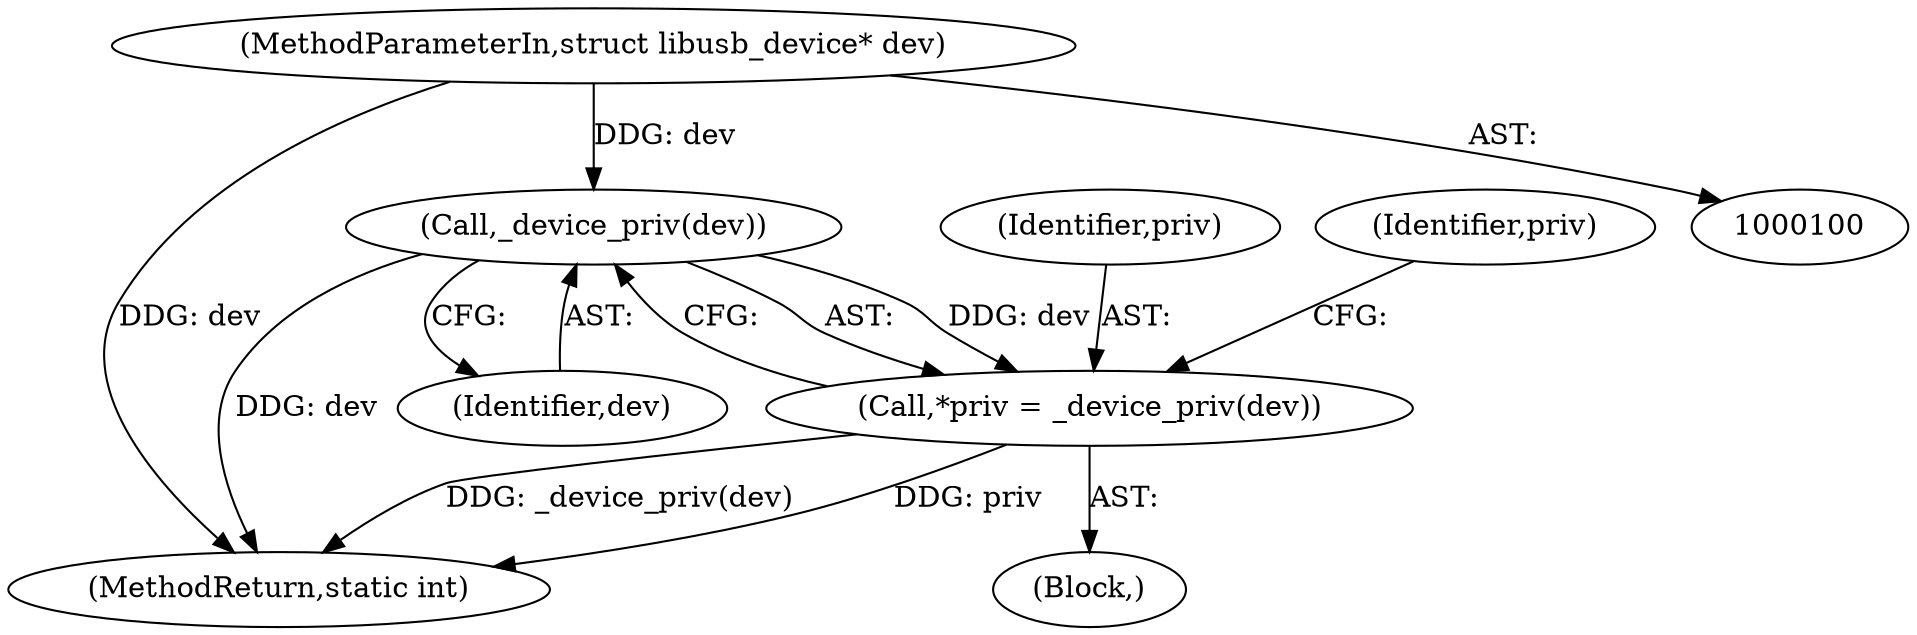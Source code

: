 digraph "0_Chrome_ac149a8d4371c0e01e0934fdd57b09e86f96b5b9_26@pointer" {
"1000102" [label="(MethodParameterIn,struct libusb_device* dev)"];
"1000112" [label="(Call,_device_priv(dev))"];
"1000110" [label="(Call,*priv = _device_priv(dev))"];
"1000113" [label="(Identifier,dev)"];
"1000102" [label="(MethodParameterIn,struct libusb_device* dev)"];
"1000282" [label="(MethodReturn,static int)"];
"1000111" [label="(Identifier,priv)"];
"1000110" [label="(Call,*priv = _device_priv(dev))"];
"1000107" [label="(Block,)"];
"1000119" [label="(Identifier,priv)"];
"1000112" [label="(Call,_device_priv(dev))"];
"1000102" -> "1000100"  [label="AST: "];
"1000102" -> "1000282"  [label="DDG: dev"];
"1000102" -> "1000112"  [label="DDG: dev"];
"1000112" -> "1000110"  [label="AST: "];
"1000112" -> "1000113"  [label="CFG: "];
"1000113" -> "1000112"  [label="AST: "];
"1000110" -> "1000112"  [label="CFG: "];
"1000112" -> "1000282"  [label="DDG: dev"];
"1000112" -> "1000110"  [label="DDG: dev"];
"1000110" -> "1000107"  [label="AST: "];
"1000111" -> "1000110"  [label="AST: "];
"1000119" -> "1000110"  [label="CFG: "];
"1000110" -> "1000282"  [label="DDG: _device_priv(dev)"];
"1000110" -> "1000282"  [label="DDG: priv"];
}
